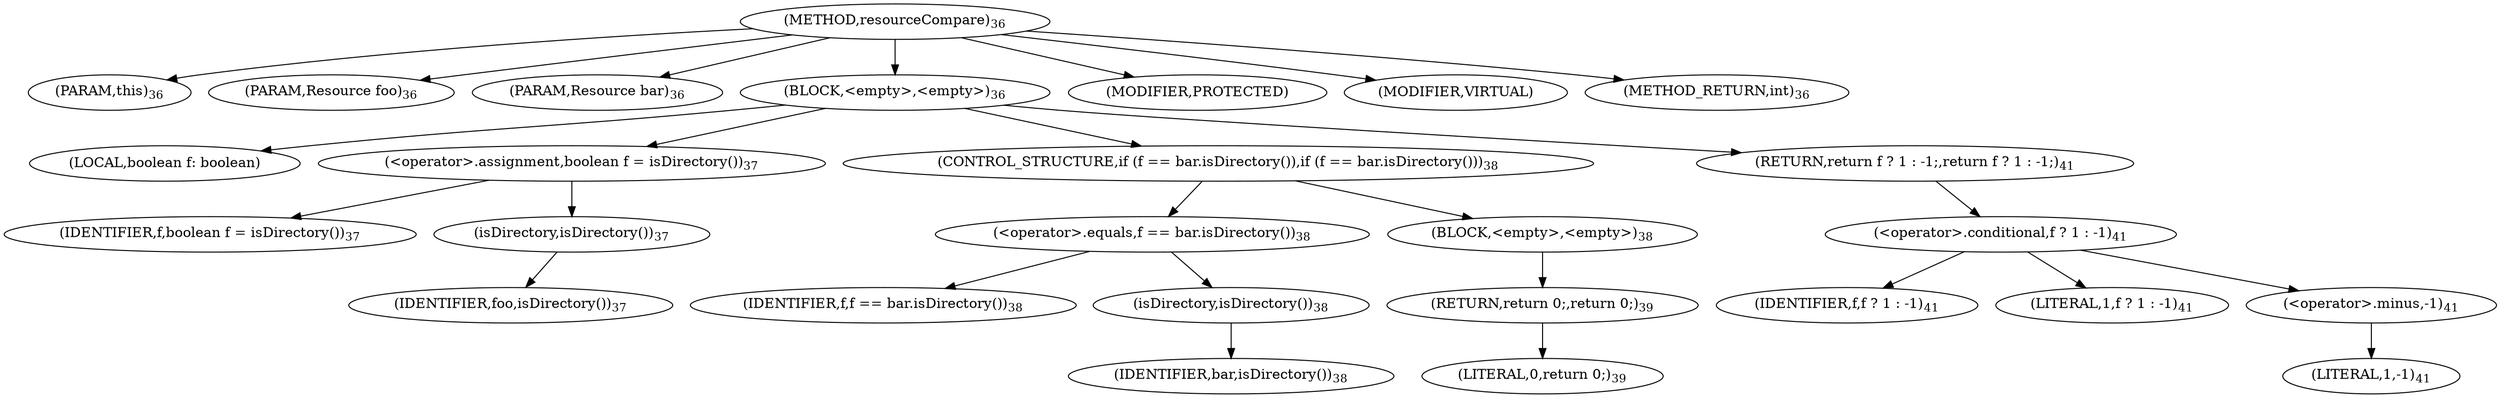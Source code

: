 digraph "resourceCompare" {  
"7" [label = <(METHOD,resourceCompare)<SUB>36</SUB>> ]
"8" [label = <(PARAM,this)<SUB>36</SUB>> ]
"9" [label = <(PARAM,Resource foo)<SUB>36</SUB>> ]
"10" [label = <(PARAM,Resource bar)<SUB>36</SUB>> ]
"11" [label = <(BLOCK,&lt;empty&gt;,&lt;empty&gt;)<SUB>36</SUB>> ]
"12" [label = <(LOCAL,boolean f: boolean)> ]
"13" [label = <(&lt;operator&gt;.assignment,boolean f = isDirectory())<SUB>37</SUB>> ]
"14" [label = <(IDENTIFIER,f,boolean f = isDirectory())<SUB>37</SUB>> ]
"15" [label = <(isDirectory,isDirectory())<SUB>37</SUB>> ]
"16" [label = <(IDENTIFIER,foo,isDirectory())<SUB>37</SUB>> ]
"17" [label = <(CONTROL_STRUCTURE,if (f == bar.isDirectory()),if (f == bar.isDirectory()))<SUB>38</SUB>> ]
"18" [label = <(&lt;operator&gt;.equals,f == bar.isDirectory())<SUB>38</SUB>> ]
"19" [label = <(IDENTIFIER,f,f == bar.isDirectory())<SUB>38</SUB>> ]
"20" [label = <(isDirectory,isDirectory())<SUB>38</SUB>> ]
"21" [label = <(IDENTIFIER,bar,isDirectory())<SUB>38</SUB>> ]
"22" [label = <(BLOCK,&lt;empty&gt;,&lt;empty&gt;)<SUB>38</SUB>> ]
"23" [label = <(RETURN,return 0;,return 0;)<SUB>39</SUB>> ]
"24" [label = <(LITERAL,0,return 0;)<SUB>39</SUB>> ]
"25" [label = <(RETURN,return f ? 1 : -1;,return f ? 1 : -1;)<SUB>41</SUB>> ]
"26" [label = <(&lt;operator&gt;.conditional,f ? 1 : -1)<SUB>41</SUB>> ]
"27" [label = <(IDENTIFIER,f,f ? 1 : -1)<SUB>41</SUB>> ]
"28" [label = <(LITERAL,1,f ? 1 : -1)<SUB>41</SUB>> ]
"29" [label = <(&lt;operator&gt;.minus,-1)<SUB>41</SUB>> ]
"30" [label = <(LITERAL,1,-1)<SUB>41</SUB>> ]
"31" [label = <(MODIFIER,PROTECTED)> ]
"32" [label = <(MODIFIER,VIRTUAL)> ]
"33" [label = <(METHOD_RETURN,int)<SUB>36</SUB>> ]
  "7" -> "8" 
  "7" -> "9" 
  "7" -> "10" 
  "7" -> "11" 
  "7" -> "31" 
  "7" -> "32" 
  "7" -> "33" 
  "11" -> "12" 
  "11" -> "13" 
  "11" -> "17" 
  "11" -> "25" 
  "13" -> "14" 
  "13" -> "15" 
  "15" -> "16" 
  "17" -> "18" 
  "17" -> "22" 
  "18" -> "19" 
  "18" -> "20" 
  "20" -> "21" 
  "22" -> "23" 
  "23" -> "24" 
  "25" -> "26" 
  "26" -> "27" 
  "26" -> "28" 
  "26" -> "29" 
  "29" -> "30" 
}
